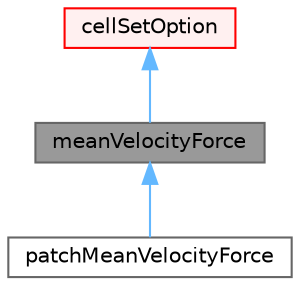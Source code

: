 digraph "meanVelocityForce"
{
 // LATEX_PDF_SIZE
  bgcolor="transparent";
  edge [fontname=Helvetica,fontsize=10,labelfontname=Helvetica,labelfontsize=10];
  node [fontname=Helvetica,fontsize=10,shape=box,height=0.2,width=0.4];
  Node1 [id="Node000001",label="meanVelocityForce",height=0.2,width=0.4,color="gray40", fillcolor="grey60", style="filled", fontcolor="black",tooltip="Applies the force within a specified region to maintain the specified mean velocity for incompressibl..."];
  Node2 -> Node1 [id="edge1_Node000001_Node000002",dir="back",color="steelblue1",style="solid",tooltip=" "];
  Node2 [id="Node000002",label="cellSetOption",height=0.2,width=0.4,color="red", fillcolor="#FFF0F0", style="filled",URL="$classFoam_1_1fv_1_1cellSetOption.html",tooltip="Intermediate abstract class for handling cell-set options for the derived fvOptions."];
  Node1 -> Node4 [id="edge2_Node000001_Node000004",dir="back",color="steelblue1",style="solid",tooltip=" "];
  Node4 [id="Node000004",label="patchMeanVelocityForce",height=0.2,width=0.4,color="gray40", fillcolor="white", style="filled",URL="$classFoam_1_1fv_1_1patchMeanVelocityForce.html",tooltip="Applies the force over the specified patch to maintain the specified mean velocity for incompressible..."];
}
